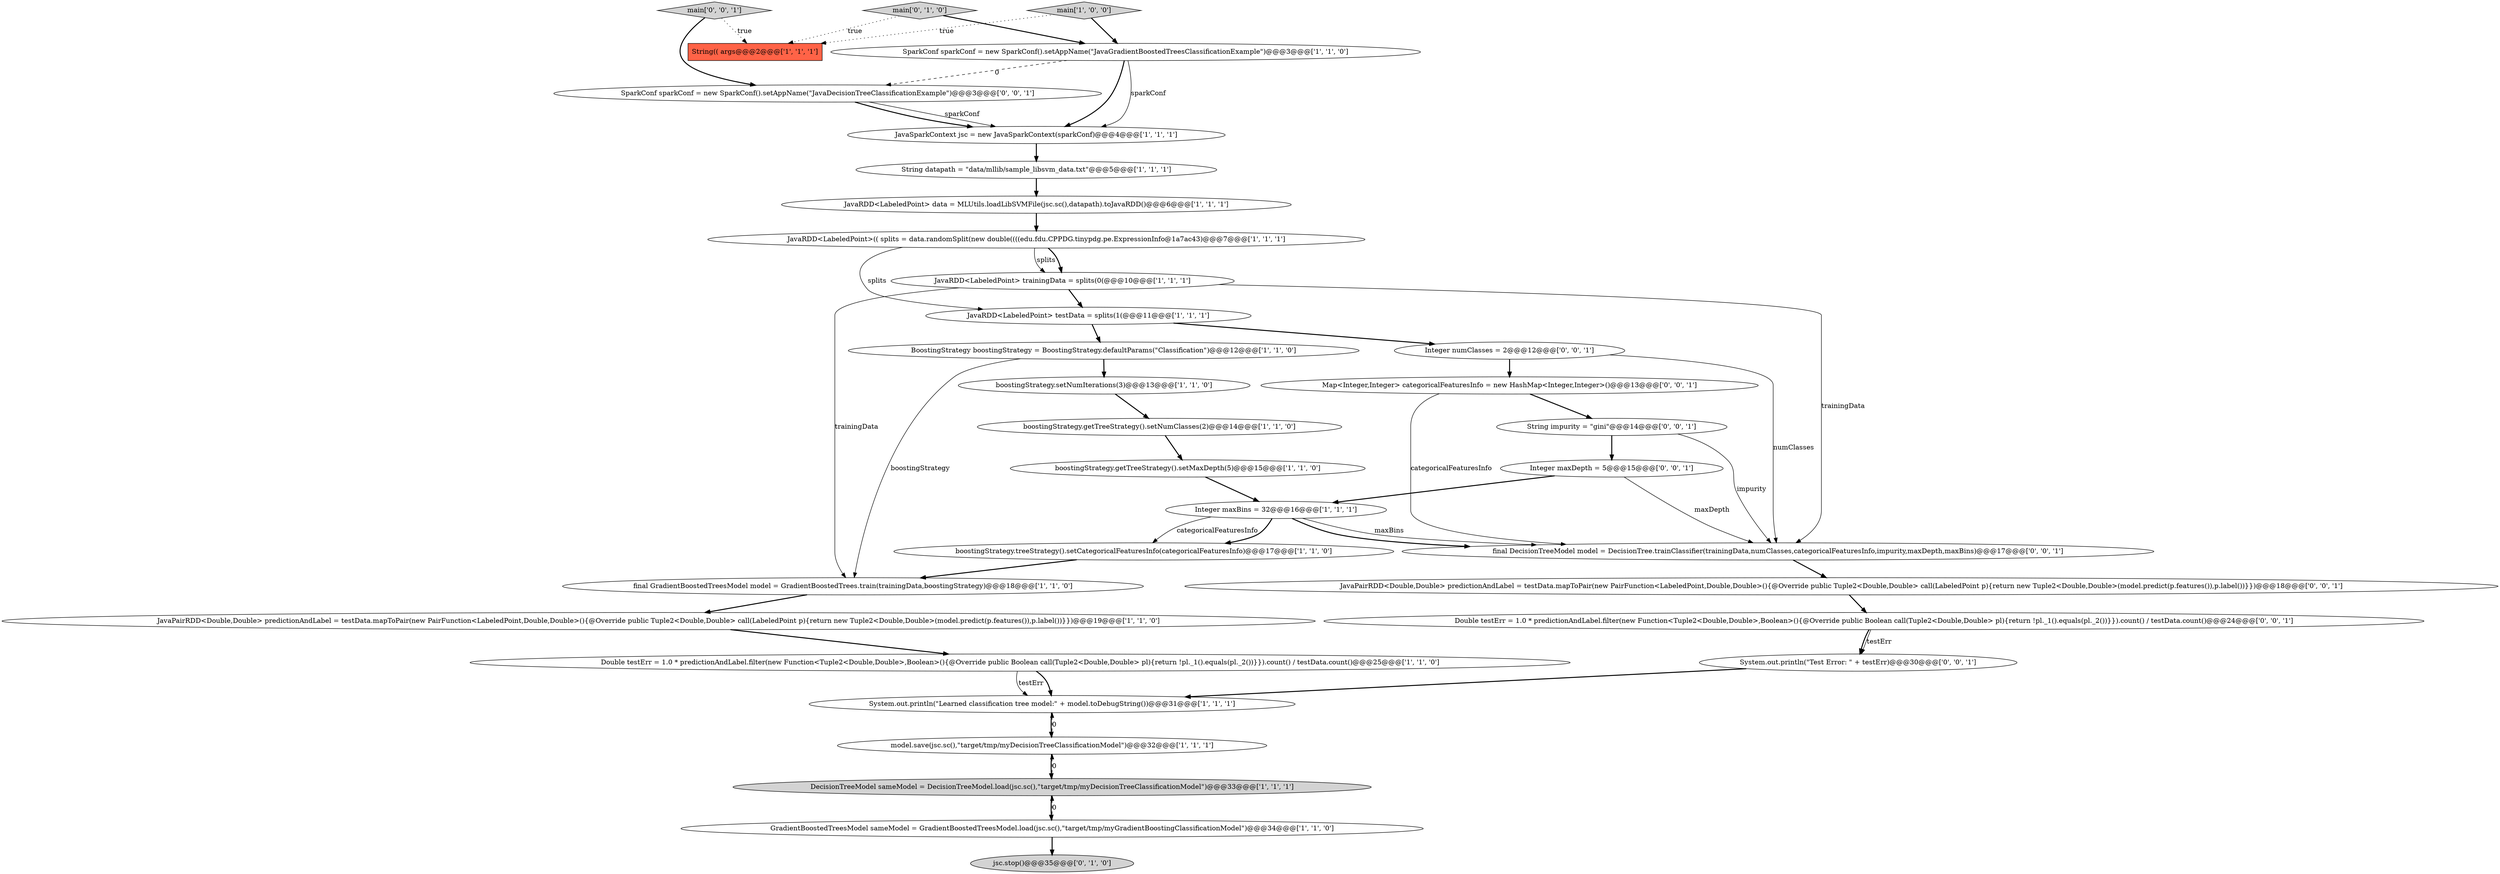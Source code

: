digraph {
15 [style = filled, label = "JavaSparkContext jsc = new JavaSparkContext(sparkConf)@@@4@@@['1', '1', '1']", fillcolor = white, shape = ellipse image = "AAA0AAABBB1BBB"];
12 [style = filled, label = "boostingStrategy.getTreeStrategy().setMaxDepth(5)@@@15@@@['1', '1', '0']", fillcolor = white, shape = ellipse image = "AAA0AAABBB1BBB"];
29 [style = filled, label = "Map<Integer,Integer> categoricalFeaturesInfo = new HashMap<Integer,Integer>()@@@13@@@['0', '0', '1']", fillcolor = white, shape = ellipse image = "AAA0AAABBB3BBB"];
2 [style = filled, label = "Integer maxBins = 32@@@16@@@['1', '1', '1']", fillcolor = white, shape = ellipse image = "AAA0AAABBB1BBB"];
25 [style = filled, label = "String impurity = \"gini\"@@@14@@@['0', '0', '1']", fillcolor = white, shape = ellipse image = "AAA0AAABBB3BBB"];
32 [style = filled, label = "JavaPairRDD<Double,Double> predictionAndLabel = testData.mapToPair(new PairFunction<LabeledPoint,Double,Double>(){@Override public Tuple2<Double,Double> call(LabeledPoint p){return new Tuple2<Double,Double>(model.predict(p.features()),p.label())}})@@@18@@@['0', '0', '1']", fillcolor = white, shape = ellipse image = "AAA0AAABBB3BBB"];
6 [style = filled, label = "String(( args@@@2@@@['1', '1', '1']", fillcolor = tomato, shape = box image = "AAA0AAABBB1BBB"];
26 [style = filled, label = "Integer maxDepth = 5@@@15@@@['0', '0', '1']", fillcolor = white, shape = ellipse image = "AAA0AAABBB3BBB"];
9 [style = filled, label = "JavaRDD<LabeledPoint> trainingData = splits(0(@@@10@@@['1', '1', '1']", fillcolor = white, shape = ellipse image = "AAA0AAABBB1BBB"];
28 [style = filled, label = "main['0', '0', '1']", fillcolor = lightgray, shape = diamond image = "AAA0AAABBB3BBB"];
8 [style = filled, label = "SparkConf sparkConf = new SparkConf().setAppName(\"JavaGradientBoostedTreesClassificationExample\")@@@3@@@['1', '1', '0']", fillcolor = white, shape = ellipse image = "AAA0AAABBB1BBB"];
16 [style = filled, label = "boostingStrategy.getTreeStrategy().setNumClasses(2)@@@14@@@['1', '1', '0']", fillcolor = white, shape = ellipse image = "AAA0AAABBB1BBB"];
4 [style = filled, label = "Double testErr = 1.0 * predictionAndLabel.filter(new Function<Tuple2<Double,Double>,Boolean>(){@Override public Boolean call(Tuple2<Double,Double> pl){return !pl._1().equals(pl._2())}}).count() / testData.count()@@@25@@@['1', '1', '0']", fillcolor = white, shape = ellipse image = "AAA0AAABBB1BBB"];
33 [style = filled, label = "SparkConf sparkConf = new SparkConf().setAppName(\"JavaDecisionTreeClassificationExample\")@@@3@@@['0', '0', '1']", fillcolor = white, shape = ellipse image = "AAA0AAABBB3BBB"];
5 [style = filled, label = "GradientBoostedTreesModel sameModel = GradientBoostedTreesModel.load(jsc.sc(),\"target/tmp/myGradientBoostingClassificationModel\")@@@34@@@['1', '1', '0']", fillcolor = white, shape = ellipse image = "AAA0AAABBB1BBB"];
14 [style = filled, label = "model.save(jsc.sc(),\"target/tmp/myDecisionTreeClassificationModel\")@@@32@@@['1', '1', '1']", fillcolor = white, shape = ellipse image = "AAA0AAABBB1BBB"];
18 [style = filled, label = "JavaRDD<LabeledPoint>(( splits = data.randomSplit(new double((((edu.fdu.CPPDG.tinypdg.pe.ExpressionInfo@1a7ac43)@@@7@@@['1', '1', '1']", fillcolor = white, shape = ellipse image = "AAA0AAABBB1BBB"];
3 [style = filled, label = "String datapath = \"data/mllib/sample_libsvm_data.txt\"@@@5@@@['1', '1', '1']", fillcolor = white, shape = ellipse image = "AAA0AAABBB1BBB"];
22 [style = filled, label = "jsc.stop()@@@35@@@['0', '1', '0']", fillcolor = lightgray, shape = ellipse image = "AAA1AAABBB2BBB"];
0 [style = filled, label = "JavaPairRDD<Double,Double> predictionAndLabel = testData.mapToPair(new PairFunction<LabeledPoint,Double,Double>(){@Override public Tuple2<Double,Double> call(LabeledPoint p){return new Tuple2<Double,Double>(model.predict(p.features()),p.label())}})@@@19@@@['1', '1', '0']", fillcolor = white, shape = ellipse image = "AAA0AAABBB1BBB"];
23 [style = filled, label = "main['0', '1', '0']", fillcolor = lightgray, shape = diamond image = "AAA0AAABBB2BBB"];
17 [style = filled, label = "DecisionTreeModel sameModel = DecisionTreeModel.load(jsc.sc(),\"target/tmp/myDecisionTreeClassificationModel\")@@@33@@@['1', '1', '1']", fillcolor = lightgray, shape = ellipse image = "AAA0AAABBB1BBB"];
21 [style = filled, label = "main['1', '0', '0']", fillcolor = lightgray, shape = diamond image = "AAA0AAABBB1BBB"];
27 [style = filled, label = "Double testErr = 1.0 * predictionAndLabel.filter(new Function<Tuple2<Double,Double>,Boolean>(){@Override public Boolean call(Tuple2<Double,Double> pl){return !pl._1().equals(pl._2())}}).count() / testData.count()@@@24@@@['0', '0', '1']", fillcolor = white, shape = ellipse image = "AAA0AAABBB3BBB"];
30 [style = filled, label = "Integer numClasses = 2@@@12@@@['0', '0', '1']", fillcolor = white, shape = ellipse image = "AAA0AAABBB3BBB"];
19 [style = filled, label = "boostingStrategy.treeStrategy().setCategoricalFeaturesInfo(categoricalFeaturesInfo)@@@17@@@['1', '1', '0']", fillcolor = white, shape = ellipse image = "AAA0AAABBB1BBB"];
11 [style = filled, label = "boostingStrategy.setNumIterations(3)@@@13@@@['1', '1', '0']", fillcolor = white, shape = ellipse image = "AAA0AAABBB1BBB"];
7 [style = filled, label = "System.out.println(\"Learned classification tree model:\" + model.toDebugString())@@@31@@@['1', '1', '1']", fillcolor = white, shape = ellipse image = "AAA0AAABBB1BBB"];
31 [style = filled, label = "System.out.println(\"Test Error: \" + testErr)@@@30@@@['0', '0', '1']", fillcolor = white, shape = ellipse image = "AAA0AAABBB3BBB"];
10 [style = filled, label = "BoostingStrategy boostingStrategy = BoostingStrategy.defaultParams(\"Classification\")@@@12@@@['1', '1', '0']", fillcolor = white, shape = ellipse image = "AAA0AAABBB1BBB"];
13 [style = filled, label = "final GradientBoostedTreesModel model = GradientBoostedTrees.train(trainingData,boostingStrategy)@@@18@@@['1', '1', '0']", fillcolor = white, shape = ellipse image = "AAA0AAABBB1BBB"];
20 [style = filled, label = "JavaRDD<LabeledPoint> data = MLUtils.loadLibSVMFile(jsc.sc(),datapath).toJavaRDD()@@@6@@@['1', '1', '1']", fillcolor = white, shape = ellipse image = "AAA0AAABBB1BBB"];
24 [style = filled, label = "final DecisionTreeModel model = DecisionTree.trainClassifier(trainingData,numClasses,categoricalFeaturesInfo,impurity,maxDepth,maxBins)@@@17@@@['0', '0', '1']", fillcolor = white, shape = ellipse image = "AAA0AAABBB3BBB"];
1 [style = filled, label = "JavaRDD<LabeledPoint> testData = splits(1(@@@11@@@['1', '1', '1']", fillcolor = white, shape = ellipse image = "AAA0AAABBB1BBB"];
14->17 [style = bold, label=""];
23->6 [style = dotted, label="true"];
24->32 [style = bold, label=""];
0->4 [style = bold, label=""];
2->19 [style = solid, label="categoricalFeaturesInfo"];
1->10 [style = bold, label=""];
4->7 [style = bold, label=""];
26->2 [style = bold, label=""];
28->6 [style = dotted, label="true"];
9->13 [style = solid, label="trainingData"];
26->24 [style = solid, label="maxDepth"];
13->0 [style = bold, label=""];
33->15 [style = solid, label="sparkConf"];
20->18 [style = bold, label=""];
12->2 [style = bold, label=""];
30->24 [style = solid, label="numClasses"];
25->26 [style = bold, label=""];
8->33 [style = dashed, label="0"];
32->27 [style = bold, label=""];
21->8 [style = bold, label=""];
10->11 [style = bold, label=""];
9->24 [style = solid, label="trainingData"];
2->24 [style = solid, label="maxBins"];
11->16 [style = bold, label=""];
3->20 [style = bold, label=""];
19->13 [style = bold, label=""];
29->25 [style = bold, label=""];
7->14 [style = bold, label=""];
16->12 [style = bold, label=""];
17->14 [style = dashed, label="0"];
18->9 [style = solid, label="splits"];
2->19 [style = bold, label=""];
18->9 [style = bold, label=""];
31->7 [style = bold, label=""];
10->13 [style = solid, label="boostingStrategy"];
4->7 [style = solid, label="testErr"];
33->15 [style = bold, label=""];
28->33 [style = bold, label=""];
23->8 [style = bold, label=""];
25->24 [style = solid, label="impurity"];
1->30 [style = bold, label=""];
5->22 [style = bold, label=""];
15->3 [style = bold, label=""];
18->1 [style = solid, label="splits"];
2->24 [style = bold, label=""];
21->6 [style = dotted, label="true"];
29->24 [style = solid, label="categoricalFeaturesInfo"];
14->7 [style = dashed, label="0"];
9->1 [style = bold, label=""];
27->31 [style = solid, label="testErr"];
8->15 [style = solid, label="sparkConf"];
5->17 [style = dashed, label="0"];
17->5 [style = bold, label=""];
27->31 [style = bold, label=""];
8->15 [style = bold, label=""];
30->29 [style = bold, label=""];
}
